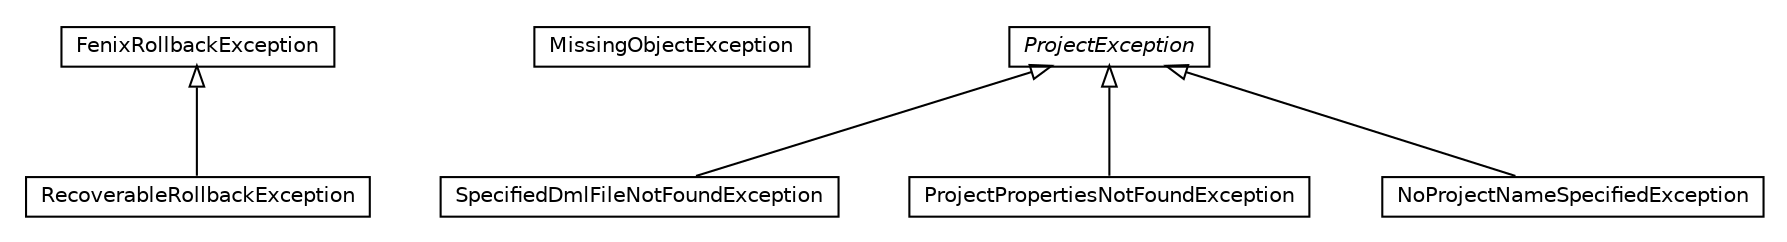 #!/usr/local/bin/dot
#
# Class diagram 
# Generated by UMLGraph version 5.1 (http://www.umlgraph.org/)
#

digraph G {
	edge [fontname="Helvetica",fontsize=10,labelfontname="Helvetica",labelfontsize=10];
	node [fontname="Helvetica",fontsize=10,shape=plaintext];
	nodesep=0.25;
	ranksep=0.5;
	// pt.ist.fenixframework.core.exception.RecoverableRollbackException
	c780 [label=<<table title="pt.ist.fenixframework.core.exception.RecoverableRollbackException" border="0" cellborder="1" cellspacing="0" cellpadding="2" port="p" href="./RecoverableRollbackException.html">
		<tr><td><table border="0" cellspacing="0" cellpadding="1">
<tr><td align="center" balign="center"> RecoverableRollbackException </td></tr>
		</table></td></tr>
		</table>>, fontname="Helvetica", fontcolor="black", fontsize=10.0];
	// pt.ist.fenixframework.core.exception.MissingObjectException
	c781 [label=<<table title="pt.ist.fenixframework.core.exception.MissingObjectException" border="0" cellborder="1" cellspacing="0" cellpadding="2" port="p" href="./MissingObjectException.html">
		<tr><td><table border="0" cellspacing="0" cellpadding="1">
<tr><td align="center" balign="center"> MissingObjectException </td></tr>
		</table></td></tr>
		</table>>, fontname="Helvetica", fontcolor="black", fontsize=10.0];
	// pt.ist.fenixframework.core.exception.FenixRollbackException
	c782 [label=<<table title="pt.ist.fenixframework.core.exception.FenixRollbackException" border="0" cellborder="1" cellspacing="0" cellpadding="2" port="p" href="./FenixRollbackException.html">
		<tr><td><table border="0" cellspacing="0" cellpadding="1">
<tr><td align="center" balign="center"> FenixRollbackException </td></tr>
		</table></td></tr>
		</table>>, fontname="Helvetica", fontcolor="black", fontsize=10.0];
	// pt.ist.fenixframework.core.exception.SpecifiedDmlFileNotFoundException
	c783 [label=<<table title="pt.ist.fenixframework.core.exception.SpecifiedDmlFileNotFoundException" border="0" cellborder="1" cellspacing="0" cellpadding="2" port="p" href="./SpecifiedDmlFileNotFoundException.html">
		<tr><td><table border="0" cellspacing="0" cellpadding="1">
<tr><td align="center" balign="center"> SpecifiedDmlFileNotFoundException </td></tr>
		</table></td></tr>
		</table>>, fontname="Helvetica", fontcolor="black", fontsize=10.0];
	// pt.ist.fenixframework.core.exception.ProjectPropertiesNotFoundException
	c784 [label=<<table title="pt.ist.fenixframework.core.exception.ProjectPropertiesNotFoundException" border="0" cellborder="1" cellspacing="0" cellpadding="2" port="p" href="./ProjectPropertiesNotFoundException.html">
		<tr><td><table border="0" cellspacing="0" cellpadding="1">
<tr><td align="center" balign="center"> ProjectPropertiesNotFoundException </td></tr>
		</table></td></tr>
		</table>>, fontname="Helvetica", fontcolor="black", fontsize=10.0];
	// pt.ist.fenixframework.core.exception.ProjectException
	c785 [label=<<table title="pt.ist.fenixframework.core.exception.ProjectException" border="0" cellborder="1" cellspacing="0" cellpadding="2" port="p" href="./ProjectException.html">
		<tr><td><table border="0" cellspacing="0" cellpadding="1">
<tr><td align="center" balign="center"><font face="Helvetica-Oblique"> ProjectException </font></td></tr>
		</table></td></tr>
		</table>>, fontname="Helvetica", fontcolor="black", fontsize=10.0];
	// pt.ist.fenixframework.core.exception.NoProjectNameSpecifiedException
	c786 [label=<<table title="pt.ist.fenixframework.core.exception.NoProjectNameSpecifiedException" border="0" cellborder="1" cellspacing="0" cellpadding="2" port="p" href="./NoProjectNameSpecifiedException.html">
		<tr><td><table border="0" cellspacing="0" cellpadding="1">
<tr><td align="center" balign="center"> NoProjectNameSpecifiedException </td></tr>
		</table></td></tr>
		</table>>, fontname="Helvetica", fontcolor="black", fontsize=10.0];
	//pt.ist.fenixframework.core.exception.RecoverableRollbackException extends pt.ist.fenixframework.core.exception.FenixRollbackException
	c782:p -> c780:p [dir=back,arrowtail=empty];
	//pt.ist.fenixframework.core.exception.SpecifiedDmlFileNotFoundException extends pt.ist.fenixframework.core.exception.ProjectException
	c785:p -> c783:p [dir=back,arrowtail=empty];
	//pt.ist.fenixframework.core.exception.ProjectPropertiesNotFoundException extends pt.ist.fenixframework.core.exception.ProjectException
	c785:p -> c784:p [dir=back,arrowtail=empty];
	//pt.ist.fenixframework.core.exception.NoProjectNameSpecifiedException extends pt.ist.fenixframework.core.exception.ProjectException
	c785:p -> c786:p [dir=back,arrowtail=empty];
}

